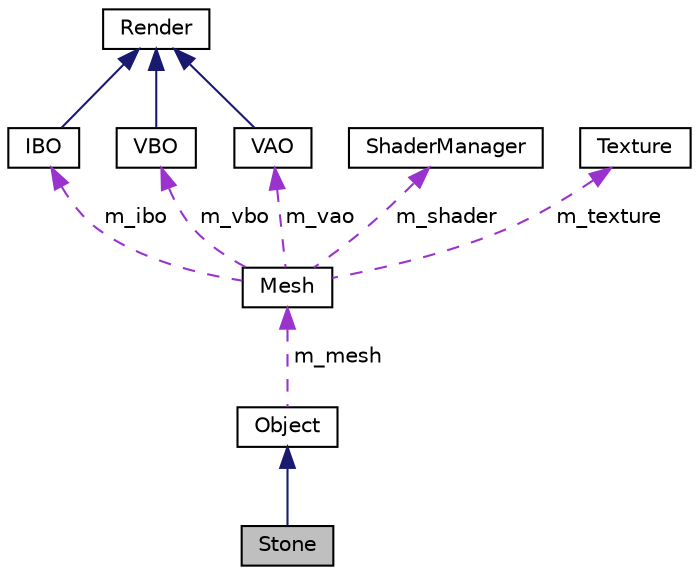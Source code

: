 digraph "Stone"
{
  edge [fontname="Helvetica",fontsize="10",labelfontname="Helvetica",labelfontsize="10"];
  node [fontname="Helvetica",fontsize="10",shape=record];
  Node3 [label="Stone",height=0.2,width=0.4,color="black", fillcolor="grey75", style="filled", fontcolor="black"];
  Node4 -> Node3 [dir="back",color="midnightblue",fontsize="10",style="solid",fontname="Helvetica"];
  Node4 [label="Object",height=0.2,width=0.4,color="black", fillcolor="white", style="filled",URL="$class_object.html",tooltip="Mother class of the objects on the map. "];
  Node5 -> Node4 [dir="back",color="darkorchid3",fontsize="10",style="dashed",label=" m_mesh" ,fontname="Helvetica"];
  Node5 [label="Mesh",height=0.2,width=0.4,color="black", fillcolor="white", style="filled",URL="$class_mesh.html",tooltip="mesh management (mesh = objects that can be rendered) "];
  Node6 -> Node5 [dir="back",color="darkorchid3",fontsize="10",style="dashed",label=" m_ibo" ,fontname="Helvetica"];
  Node6 [label="IBO",height=0.2,width=0.4,color="black", fillcolor="white", style="filled",URL="$class_i_b_o.html",tooltip="class defining a IBO and associated actions "];
  Node7 -> Node6 [dir="back",color="midnightblue",fontsize="10",style="solid",fontname="Helvetica"];
  Node7 [label="Render",height=0.2,width=0.4,color="black", fillcolor="white", style="filled",URL="$class_render.html",tooltip="Mother class of rendering management. "];
  Node8 -> Node5 [dir="back",color="darkorchid3",fontsize="10",style="dashed",label=" m_shader" ,fontname="Helvetica"];
  Node8 [label="ShaderManager",height=0.2,width=0.4,color="black", fillcolor="white", style="filled",URL="$class_shader_manager.html",tooltip="manage the shaders program and their uniform variables "];
  Node9 -> Node5 [dir="back",color="darkorchid3",fontsize="10",style="dashed",label=" m_texture" ,fontname="Helvetica"];
  Node9 [label="Texture",height=0.2,width=0.4,color="black", fillcolor="white", style="filled",URL="$class_texture.html",tooltip="texture management class "];
  Node10 -> Node5 [dir="back",color="darkorchid3",fontsize="10",style="dashed",label=" m_vbo" ,fontname="Helvetica"];
  Node10 [label="VBO",height=0.2,width=0.4,color="black", fillcolor="white", style="filled",URL="$class_v_b_o.html",tooltip="class defining a VBO and associated actions "];
  Node7 -> Node10 [dir="back",color="midnightblue",fontsize="10",style="solid",fontname="Helvetica"];
  Node11 -> Node5 [dir="back",color="darkorchid3",fontsize="10",style="dashed",label=" m_vao" ,fontname="Helvetica"];
  Node11 [label="VAO",height=0.2,width=0.4,color="black", fillcolor="white", style="filled",URL="$class_v_a_o.html",tooltip="class defining a VAO and associated actions "];
  Node7 -> Node11 [dir="back",color="midnightblue",fontsize="10",style="solid",fontname="Helvetica"];
}

